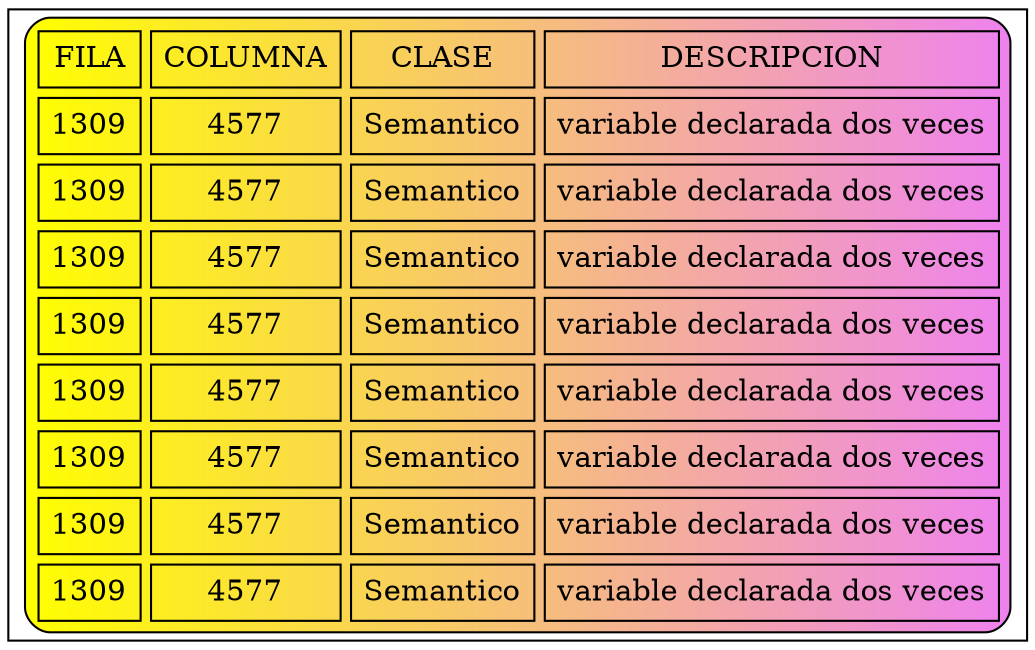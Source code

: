 digraph G{
node [shape=record];
a0 [label=<<TABLE border="1" cellspacing="5" cellpadding="5" style="rounded" bgcolor="yellow:violet">
"<TR><TD>FILA</TD><TD>COLUMNA</TD><TD>CLASE</TD><TD>DESCRIPCION</TD></TR>
<TR><TD>1309</TD><TD>4577</TD><TD>Semantico</TD><TD>variable declarada dos veces</TD></TR>
<TR><TD>1309</TD><TD>4577</TD><TD>Semantico</TD><TD>variable declarada dos veces</TD></TR>
<TR><TD>1309</TD><TD>4577</TD><TD>Semantico</TD><TD>variable declarada dos veces</TD></TR>
<TR><TD>1309</TD><TD>4577</TD><TD>Semantico</TD><TD>variable declarada dos veces</TD></TR>
<TR><TD>1309</TD><TD>4577</TD><TD>Semantico</TD><TD>variable declarada dos veces</TD></TR>
<TR><TD>1309</TD><TD>4577</TD><TD>Semantico</TD><TD>variable declarada dos veces</TD></TR>
<TR><TD>1309</TD><TD>4577</TD><TD>Semantico</TD><TD>variable declarada dos veces</TD></TR>
<TR><TD>1309</TD><TD>4577</TD><TD>Semantico</TD><TD>variable declarada dos veces</TD></TR>
</TABLE>>];
}